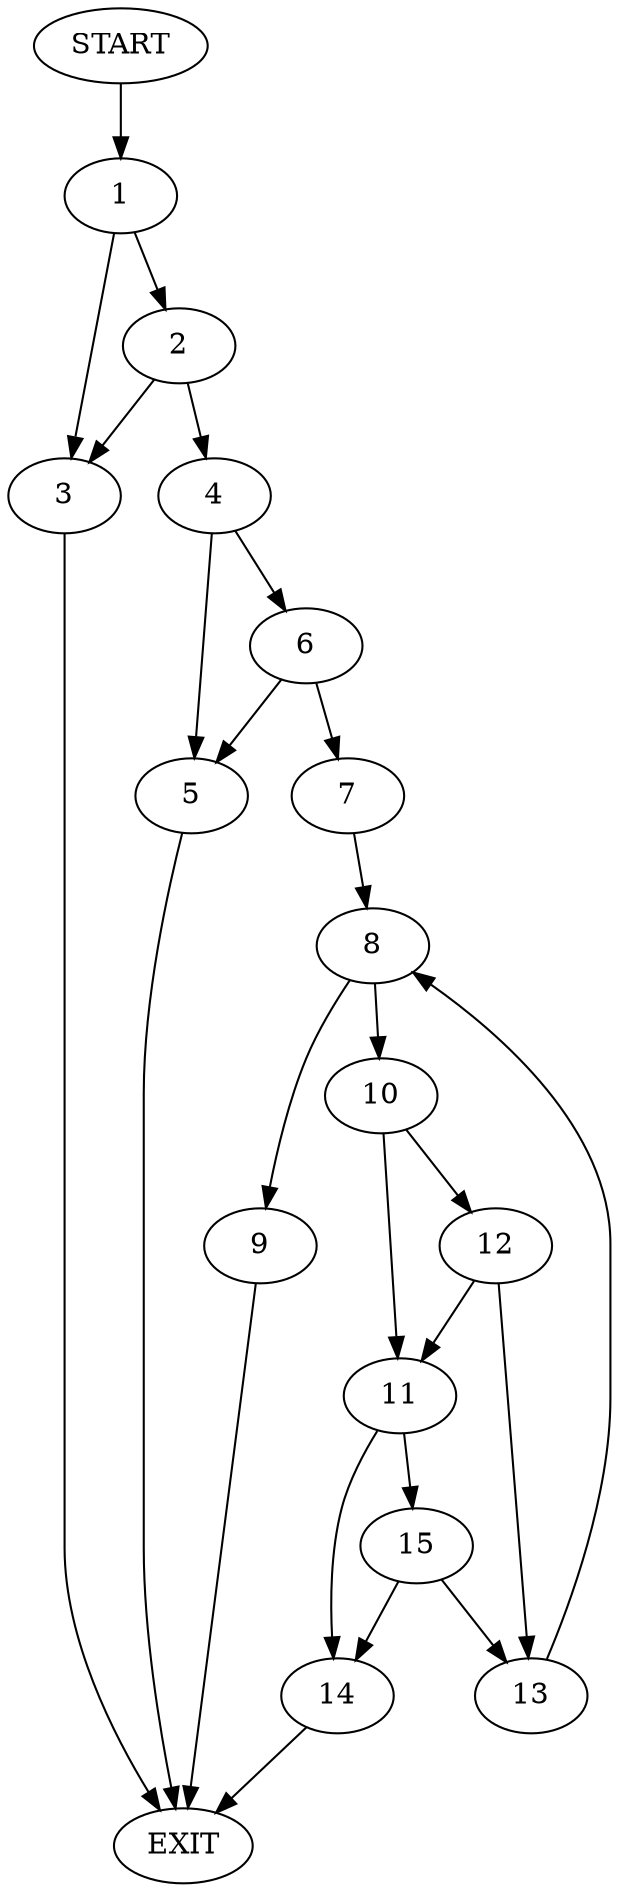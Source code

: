 digraph {
0 [label="START"]
16 [label="EXIT"]
0 -> 1
1 -> 2
1 -> 3
2 -> 3
2 -> 4
3 -> 16
4 -> 5
4 -> 6
5 -> 16
6 -> 7
6 -> 5
7 -> 8
8 -> 9
8 -> 10
9 -> 16
10 -> 11
10 -> 12
12 -> 11
12 -> 13
11 -> 14
11 -> 15
13 -> 8
14 -> 16
15 -> 13
15 -> 14
}
